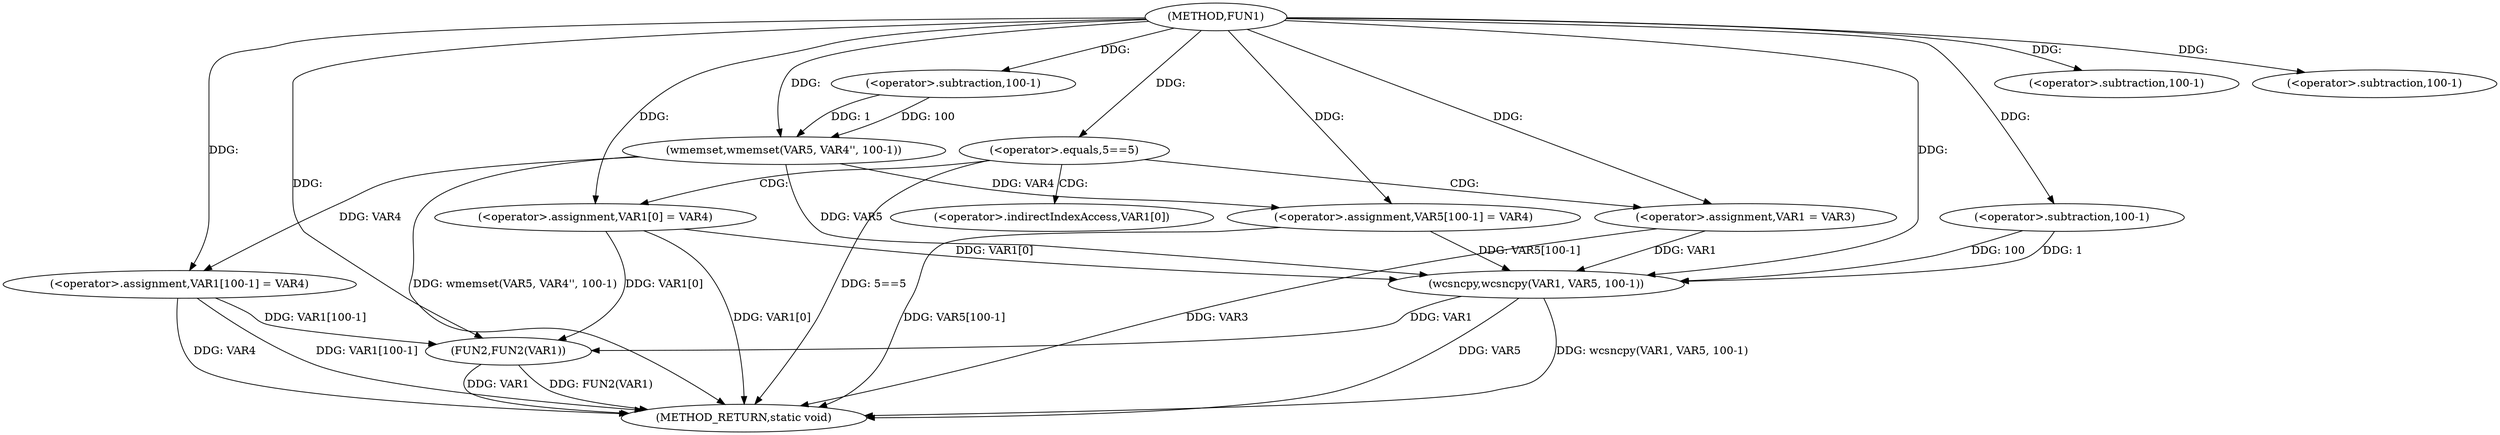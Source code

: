 digraph FUN1 {  
"1000100" [label = "(METHOD,FUN1)" ]
"1000148" [label = "(METHOD_RETURN,static void)" ]
"1000106" [label = "(<operator>.equals,5==5)" ]
"1000110" [label = "(<operator>.assignment,VAR1 = VAR3)" ]
"1000113" [label = "(<operator>.assignment,VAR1[0] = VAR4)" ]
"1000120" [label = "(wmemset,wmemset(VAR5, VAR4'', 100-1))" ]
"1000123" [label = "(<operator>.subtraction,100-1)" ]
"1000126" [label = "(<operator>.assignment,VAR5[100-1] = VAR4)" ]
"1000129" [label = "(<operator>.subtraction,100-1)" ]
"1000133" [label = "(wcsncpy,wcsncpy(VAR1, VAR5, 100-1))" ]
"1000136" [label = "(<operator>.subtraction,100-1)" ]
"1000139" [label = "(<operator>.assignment,VAR1[100-1] = VAR4)" ]
"1000142" [label = "(<operator>.subtraction,100-1)" ]
"1000146" [label = "(FUN2,FUN2(VAR1))" ]
"1000114" [label = "(<operator>.indirectIndexAccess,VAR1[0])" ]
  "1000113" -> "1000148"  [ label = "DDG: VAR1[0]"] 
  "1000139" -> "1000148"  [ label = "DDG: VAR1[100-1]"] 
  "1000126" -> "1000148"  [ label = "DDG: VAR5[100-1]"] 
  "1000139" -> "1000148"  [ label = "DDG: VAR4"] 
  "1000146" -> "1000148"  [ label = "DDG: FUN2(VAR1)"] 
  "1000146" -> "1000148"  [ label = "DDG: VAR1"] 
  "1000106" -> "1000148"  [ label = "DDG: 5==5"] 
  "1000133" -> "1000148"  [ label = "DDG: wcsncpy(VAR1, VAR5, 100-1)"] 
  "1000110" -> "1000148"  [ label = "DDG: VAR3"] 
  "1000133" -> "1000148"  [ label = "DDG: VAR5"] 
  "1000120" -> "1000148"  [ label = "DDG: wmemset(VAR5, VAR4'', 100-1)"] 
  "1000100" -> "1000106"  [ label = "DDG: "] 
  "1000100" -> "1000110"  [ label = "DDG: "] 
  "1000100" -> "1000113"  [ label = "DDG: "] 
  "1000100" -> "1000120"  [ label = "DDG: "] 
  "1000123" -> "1000120"  [ label = "DDG: 100"] 
  "1000123" -> "1000120"  [ label = "DDG: 1"] 
  "1000100" -> "1000123"  [ label = "DDG: "] 
  "1000120" -> "1000126"  [ label = "DDG: VAR4"] 
  "1000100" -> "1000126"  [ label = "DDG: "] 
  "1000100" -> "1000129"  [ label = "DDG: "] 
  "1000113" -> "1000133"  [ label = "DDG: VAR1[0]"] 
  "1000110" -> "1000133"  [ label = "DDG: VAR1"] 
  "1000100" -> "1000133"  [ label = "DDG: "] 
  "1000120" -> "1000133"  [ label = "DDG: VAR5"] 
  "1000126" -> "1000133"  [ label = "DDG: VAR5[100-1]"] 
  "1000136" -> "1000133"  [ label = "DDG: 100"] 
  "1000136" -> "1000133"  [ label = "DDG: 1"] 
  "1000100" -> "1000136"  [ label = "DDG: "] 
  "1000100" -> "1000139"  [ label = "DDG: "] 
  "1000120" -> "1000139"  [ label = "DDG: VAR4"] 
  "1000100" -> "1000142"  [ label = "DDG: "] 
  "1000113" -> "1000146"  [ label = "DDG: VAR1[0]"] 
  "1000139" -> "1000146"  [ label = "DDG: VAR1[100-1]"] 
  "1000133" -> "1000146"  [ label = "DDG: VAR1"] 
  "1000100" -> "1000146"  [ label = "DDG: "] 
  "1000106" -> "1000110"  [ label = "CDG: "] 
  "1000106" -> "1000113"  [ label = "CDG: "] 
  "1000106" -> "1000114"  [ label = "CDG: "] 
}
